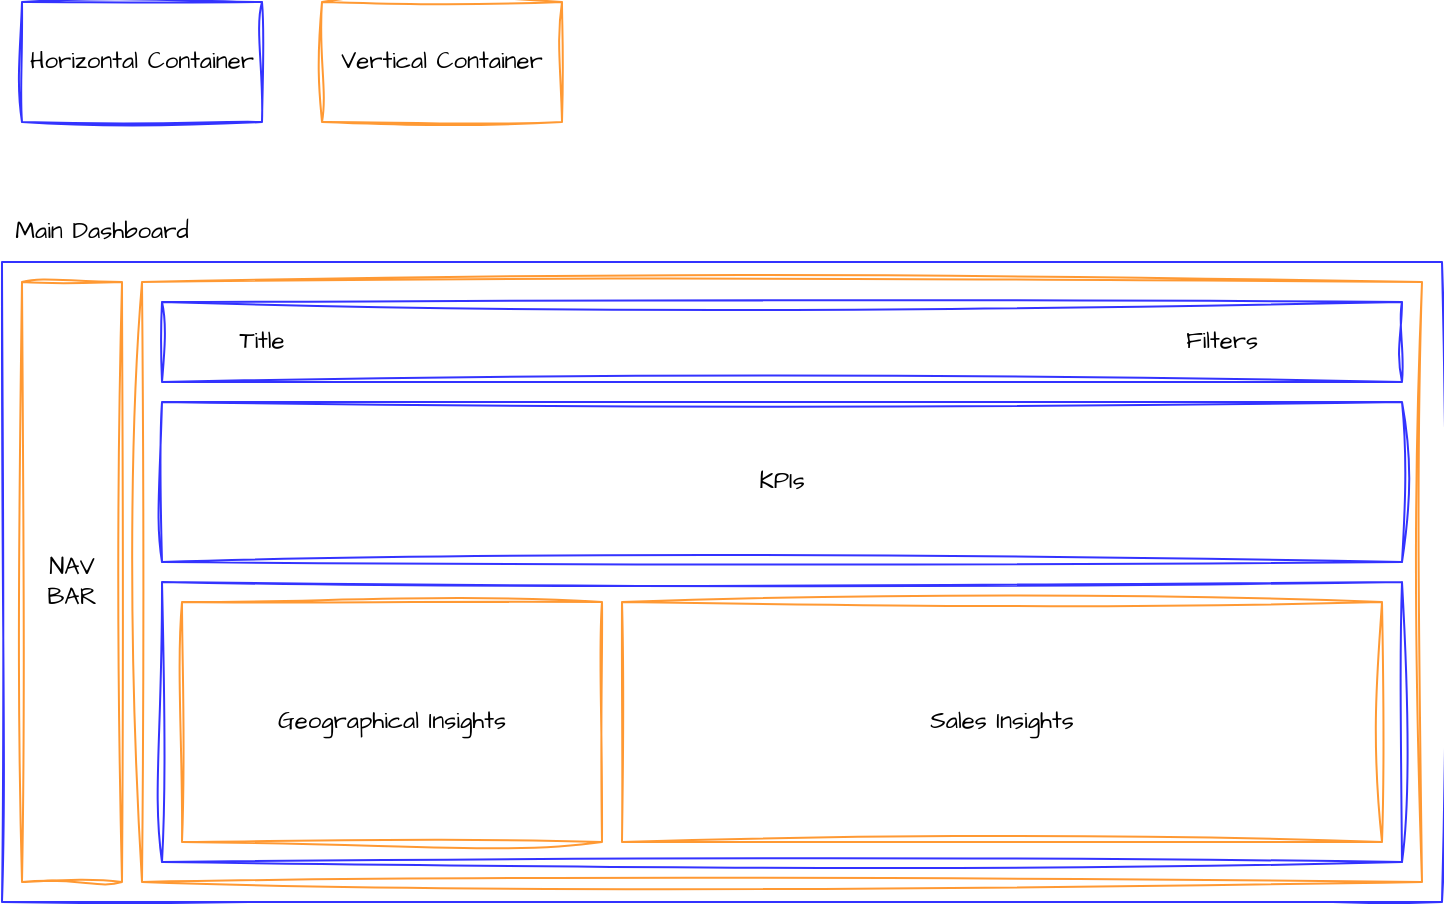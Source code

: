 <mxfile version="25.0.2">
  <diagram name="Page-1" id="y0AB2h3jq3i7T7L-U-5p">
    <mxGraphModel dx="794" dy="559" grid="1" gridSize="10" guides="1" tooltips="1" connect="1" arrows="1" fold="1" page="1" pageScale="1" pageWidth="850" pageHeight="1100" math="0" shadow="0">
      <root>
        <mxCell id="0" />
        <mxCell id="1" parent="0" />
        <mxCell id="H3xhxvuFIr5K1U7lFS-5-1" value="Horizontal Container" style="rounded=0;whiteSpace=wrap;html=1;sketch=1;hachureGap=4;jiggle=2;curveFitting=1;fontFamily=Architects Daughter;fontSource=https%3A%2F%2Ffonts.googleapis.com%2Fcss%3Ffamily%3DArchitects%2BDaughter;fillColor=none;strokeColor=#3333FF;" vertex="1" parent="1">
          <mxGeometry x="90" y="310" width="120" height="60" as="geometry" />
        </mxCell>
        <mxCell id="H3xhxvuFIr5K1U7lFS-5-2" value="Vertical&amp;nbsp;&lt;span style=&quot;background-color: initial;&quot;&gt;Container&lt;/span&gt;" style="rounded=0;whiteSpace=wrap;html=1;sketch=1;hachureGap=4;jiggle=2;curveFitting=1;fontFamily=Architects Daughter;fontSource=https%3A%2F%2Ffonts.googleapis.com%2Fcss%3Ffamily%3DArchitects%2BDaughter;fillColor=none;strokeColor=#FF9933;" vertex="1" parent="1">
          <mxGeometry x="240" y="310" width="120" height="60" as="geometry" />
        </mxCell>
        <mxCell id="H3xhxvuFIr5K1U7lFS-5-3" value="" style="rounded=0;whiteSpace=wrap;html=1;sketch=1;hachureGap=4;jiggle=2;curveFitting=1;fontFamily=Architects Daughter;fontSource=https%3A%2F%2Ffonts.googleapis.com%2Fcss%3Ffamily%3DArchitects%2BDaughter;fillColor=none;strokeColor=#3333FF;" vertex="1" parent="1">
          <mxGeometry x="80" y="440" width="720" height="320" as="geometry" />
        </mxCell>
        <mxCell id="H3xhxvuFIr5K1U7lFS-5-5" value="Main Dashboard" style="text;html=1;align=center;verticalAlign=middle;whiteSpace=wrap;rounded=0;fontFamily=Architects Daughter;fontSource=https%3A%2F%2Ffonts.googleapis.com%2Fcss%3Ffamily%3DArchitects%2BDaughter;" vertex="1" parent="1">
          <mxGeometry x="80" y="410" width="100" height="30" as="geometry" />
        </mxCell>
        <mxCell id="H3xhxvuFIr5K1U7lFS-5-6" value="NAV BAR" style="rounded=0;whiteSpace=wrap;html=1;sketch=1;hachureGap=4;jiggle=2;curveFitting=1;fontFamily=Architects Daughter;fontSource=https%3A%2F%2Ffonts.googleapis.com%2Fcss%3Ffamily%3DArchitects%2BDaughter;fillColor=none;strokeColor=#FF9933;" vertex="1" parent="1">
          <mxGeometry x="90" y="450" width="50" height="300" as="geometry" />
        </mxCell>
        <mxCell id="H3xhxvuFIr5K1U7lFS-5-7" value="" style="rounded=0;whiteSpace=wrap;html=1;sketch=1;hachureGap=4;jiggle=2;curveFitting=1;fontFamily=Architects Daughter;fontSource=https%3A%2F%2Ffonts.googleapis.com%2Fcss%3Ffamily%3DArchitects%2BDaughter;fillColor=none;strokeColor=#FF9933;" vertex="1" parent="1">
          <mxGeometry x="150" y="450" width="640" height="300" as="geometry" />
        </mxCell>
        <mxCell id="H3xhxvuFIr5K1U7lFS-5-8" value="" style="rounded=0;whiteSpace=wrap;html=1;sketch=1;hachureGap=4;jiggle=2;curveFitting=1;fontFamily=Architects Daughter;fontSource=https%3A%2F%2Ffonts.googleapis.com%2Fcss%3Ffamily%3DArchitects%2BDaughter;fillColor=none;strokeColor=#3333FF;" vertex="1" parent="1">
          <mxGeometry x="160" y="460" width="620" height="40" as="geometry" />
        </mxCell>
        <mxCell id="H3xhxvuFIr5K1U7lFS-5-9" value="Title" style="text;html=1;align=center;verticalAlign=middle;whiteSpace=wrap;rounded=0;fontFamily=Architects Daughter;fontSource=https%3A%2F%2Ffonts.googleapis.com%2Fcss%3Ffamily%3DArchitects%2BDaughter;" vertex="1" parent="1">
          <mxGeometry x="180" y="465" width="60" height="30" as="geometry" />
        </mxCell>
        <mxCell id="H3xhxvuFIr5K1U7lFS-5-10" value="Filters" style="text;html=1;align=center;verticalAlign=middle;whiteSpace=wrap;rounded=0;fontFamily=Architects Daughter;fontSource=https%3A%2F%2Ffonts.googleapis.com%2Fcss%3Ffamily%3DArchitects%2BDaughter;" vertex="1" parent="1">
          <mxGeometry x="660" y="465" width="60" height="30" as="geometry" />
        </mxCell>
        <mxCell id="H3xhxvuFIr5K1U7lFS-5-11" value="" style="rounded=0;whiteSpace=wrap;html=1;sketch=1;hachureGap=4;jiggle=2;curveFitting=1;fontFamily=Architects Daughter;fontSource=https%3A%2F%2Ffonts.googleapis.com%2Fcss%3Ffamily%3DArchitects%2BDaughter;fillColor=none;strokeColor=#3333FF;" vertex="1" parent="1">
          <mxGeometry x="160" y="510" width="620" height="80" as="geometry" />
        </mxCell>
        <mxCell id="H3xhxvuFIr5K1U7lFS-5-12" value="KPIs" style="text;html=1;align=center;verticalAlign=middle;whiteSpace=wrap;rounded=0;fontFamily=Architects Daughter;fontSource=https%3A%2F%2Ffonts.googleapis.com%2Fcss%3Ffamily%3DArchitects%2BDaughter;" vertex="1" parent="1">
          <mxGeometry x="440" y="535" width="60" height="30" as="geometry" />
        </mxCell>
        <mxCell id="H3xhxvuFIr5K1U7lFS-5-14" value="" style="rounded=0;whiteSpace=wrap;html=1;sketch=1;hachureGap=4;jiggle=2;curveFitting=1;fontFamily=Architects Daughter;fontSource=https%3A%2F%2Ffonts.googleapis.com%2Fcss%3Ffamily%3DArchitects%2BDaughter;fillColor=none;strokeColor=#3333FF;" vertex="1" parent="1">
          <mxGeometry x="160" y="600" width="620" height="140" as="geometry" />
        </mxCell>
        <mxCell id="H3xhxvuFIr5K1U7lFS-5-15" value="Geographical Insights" style="rounded=0;whiteSpace=wrap;html=1;sketch=1;hachureGap=4;jiggle=2;curveFitting=1;fontFamily=Architects Daughter;fontSource=https%3A%2F%2Ffonts.googleapis.com%2Fcss%3Ffamily%3DArchitects%2BDaughter;fillColor=none;strokeColor=#FF9933;" vertex="1" parent="1">
          <mxGeometry x="170" y="610" width="210" height="120" as="geometry" />
        </mxCell>
        <mxCell id="H3xhxvuFIr5K1U7lFS-5-16" value="Sales Insights" style="rounded=0;whiteSpace=wrap;html=1;sketch=1;hachureGap=4;jiggle=2;curveFitting=1;fontFamily=Architects Daughter;fontSource=https%3A%2F%2Ffonts.googleapis.com%2Fcss%3Ffamily%3DArchitects%2BDaughter;fillColor=none;strokeColor=#FF9933;" vertex="1" parent="1">
          <mxGeometry x="390" y="610" width="380" height="120" as="geometry" />
        </mxCell>
      </root>
    </mxGraphModel>
  </diagram>
</mxfile>
